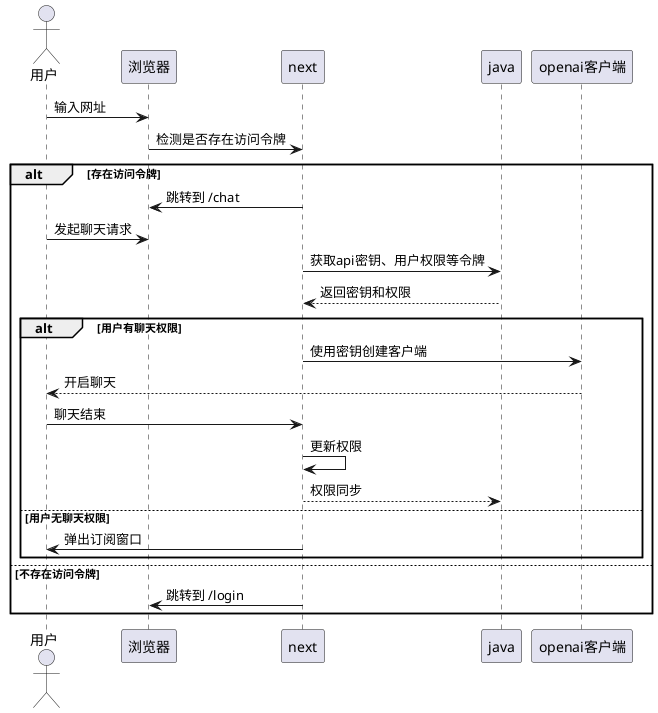 @startuml
actor 用户
participant 浏览器
participant "next" as Next
participant "java" as Java
participant "openai客户端" as OpenAIClient

用户 -> 浏览器: 输入网址
浏览器 -> Next: 检测是否存在访问令牌
alt 存在访问令牌
    Next -> 浏览器: 跳转到 /chat
    用户 -> 浏览器: 发起聊天请求
    Next -> Java: 获取api密钥、用户权限等令牌
    Java --> Next: 返回密钥和权限
    alt 用户有聊天权限
        Next -> OpenAIClient: 使用密钥创建客户端
        OpenAIClient --> 用户: 开启聊天
        用户 -> Next: 聊天结束
        Next -> Next: 更新权限
        Next --> Java: 权限同步
    else 用户无聊天权限
        Next -> 用户: 弹出订阅窗口
    end
else 不存在访问令牌
    Next -> 浏览器: 跳转到 /login
end

@enduml
